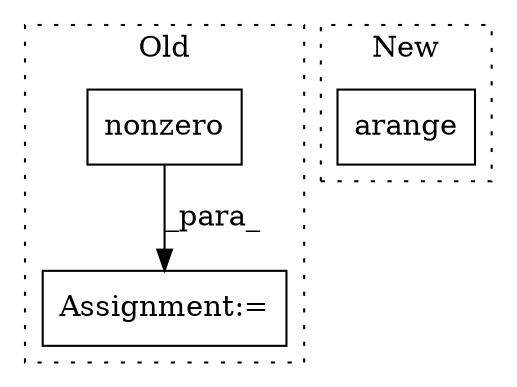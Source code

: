 digraph G {
subgraph cluster0 {
1 [label="nonzero" a="32" s="9374" l="9" shape="box"];
3 [label="Assignment:=" a="7" s="9401" l="1" shape="box"];
label = "Old";
style="dotted";
}
subgraph cluster1 {
2 [label="arange" a="32" s="6867,6893" l="7,1" shape="box"];
label = "New";
style="dotted";
}
1 -> 3 [label="_para_"];
}